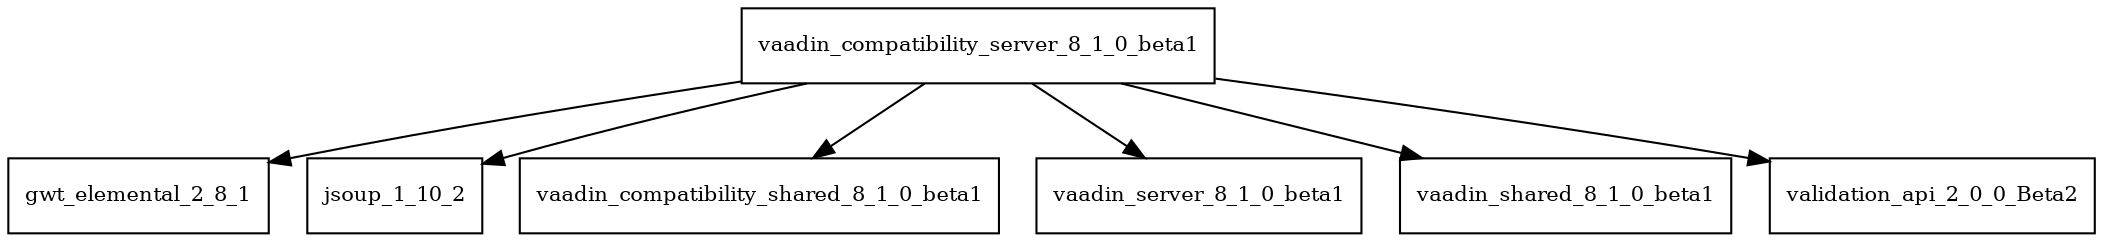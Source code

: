 digraph vaadin_compatibility_server_8_1_0_beta1_dependencies {
  node [shape = box, fontsize=10.0];
  vaadin_compatibility_server_8_1_0_beta1 -> gwt_elemental_2_8_1;
  vaadin_compatibility_server_8_1_0_beta1 -> jsoup_1_10_2;
  vaadin_compatibility_server_8_1_0_beta1 -> vaadin_compatibility_shared_8_1_0_beta1;
  vaadin_compatibility_server_8_1_0_beta1 -> vaadin_server_8_1_0_beta1;
  vaadin_compatibility_server_8_1_0_beta1 -> vaadin_shared_8_1_0_beta1;
  vaadin_compatibility_server_8_1_0_beta1 -> validation_api_2_0_0_Beta2;
}
